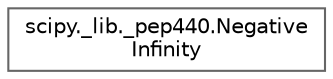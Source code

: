 digraph "Graphical Class Hierarchy"
{
 // LATEX_PDF_SIZE
  bgcolor="transparent";
  edge [fontname=Helvetica,fontsize=10,labelfontname=Helvetica,labelfontsize=10];
  node [fontname=Helvetica,fontsize=10,shape=box,height=0.2,width=0.4];
  rankdir="LR";
  Node0 [id="Node000000",label="scipy._lib._pep440.Negative\lInfinity",height=0.2,width=0.4,color="grey40", fillcolor="white", style="filled",URL="$de/d18/classscipy_1_1__lib_1_1__pep440_1_1NegativeInfinity.html",tooltip=" "];
}
